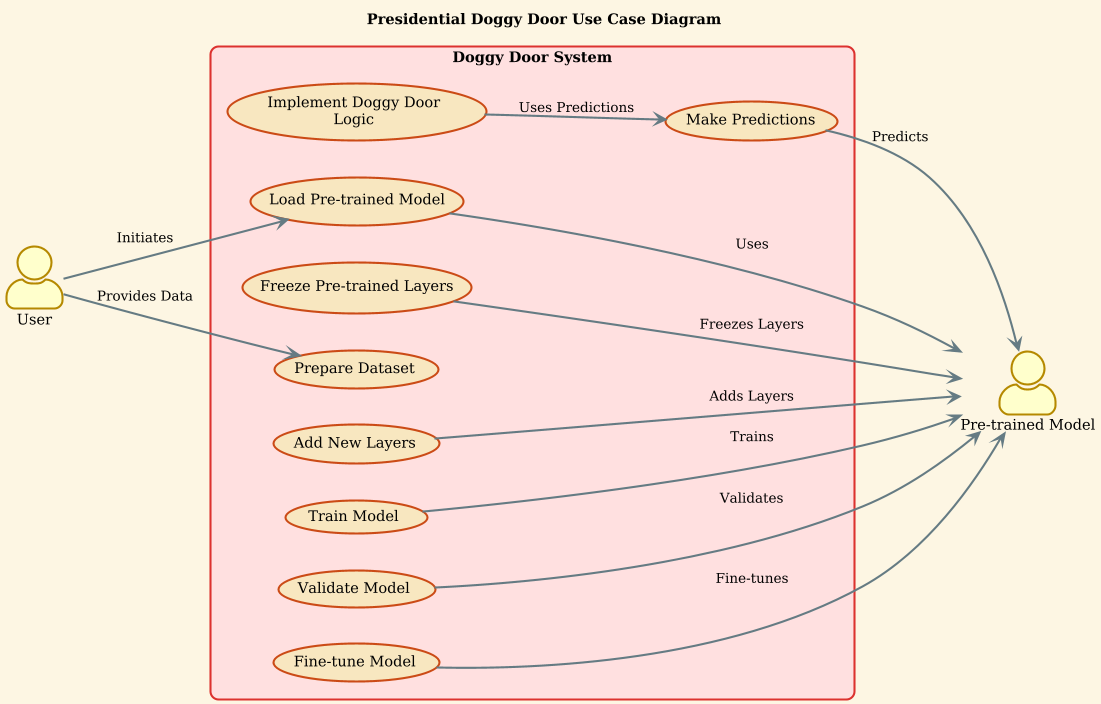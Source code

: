 @startuml 05b usecase
title Presidential Doggy Door Use Case Diagram
!theme sunlust
left to right direction

actor "User" as User
actor "Pre-trained Model" as Model

rectangle "Doggy Door System" {
    usecase "Load Pre-trained Model" as UC1
    usecase "Freeze Pre-trained Layers" as UC2
    usecase "Add New Layers" as UC3
    usecase "Prepare Dataset" as UC4
    usecase "Train Model" as UC5
    usecase "Validate Model" as UC6
    usecase "Fine-tune Model" as UC7
    usecase "Make Predictions" as UC8
    usecase "Implement Doggy Door Logic" as UC9
}

User --> UC1 : Initiates
User --> UC4 : Provides Data
UC1 --> Model : Uses
UC2 --> Model : Freezes Layers
UC3 --> Model : Adds Layers
UC5 --> Model : Trains
UC6 --> Model : Validates
UC7 --> Model : Fine-tunes
UC8 --> Model : Predicts
UC9 --> UC8 : Uses Predictions
@enduml